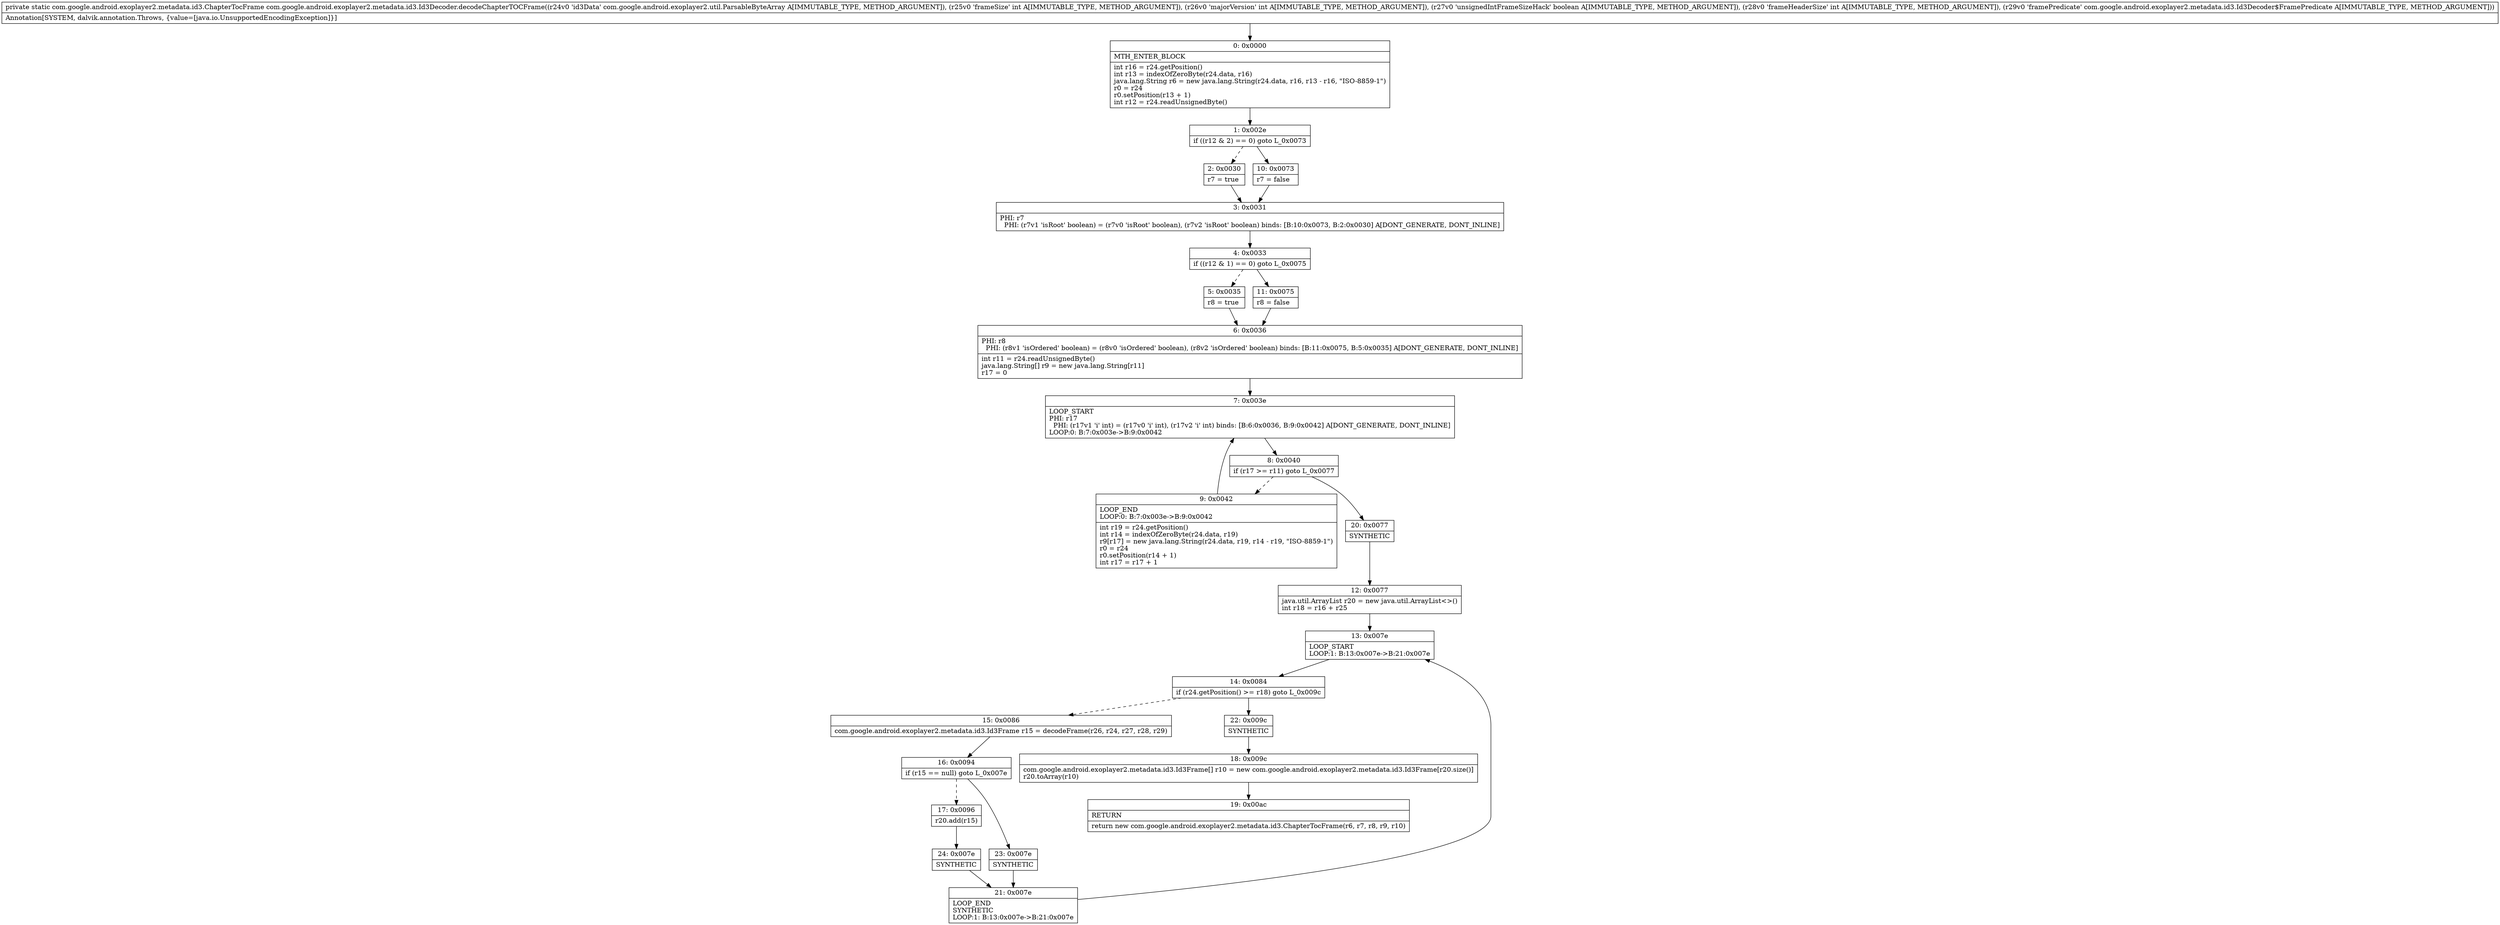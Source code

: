 digraph "CFG forcom.google.android.exoplayer2.metadata.id3.Id3Decoder.decodeChapterTOCFrame(Lcom\/google\/android\/exoplayer2\/util\/ParsableByteArray;IIZILcom\/google\/android\/exoplayer2\/metadata\/id3\/Id3Decoder$FramePredicate;)Lcom\/google\/android\/exoplayer2\/metadata\/id3\/ChapterTocFrame;" {
Node_0 [shape=record,label="{0\:\ 0x0000|MTH_ENTER_BLOCK\l|int r16 = r24.getPosition()\lint r13 = indexOfZeroByte(r24.data, r16)\ljava.lang.String r6 = new java.lang.String(r24.data, r16, r13 \- r16, \"ISO\-8859\-1\")\lr0 = r24\lr0.setPosition(r13 + 1)\lint r12 = r24.readUnsignedByte()\l}"];
Node_1 [shape=record,label="{1\:\ 0x002e|if ((r12 & 2) == 0) goto L_0x0073\l}"];
Node_2 [shape=record,label="{2\:\ 0x0030|r7 = true\l}"];
Node_3 [shape=record,label="{3\:\ 0x0031|PHI: r7 \l  PHI: (r7v1 'isRoot' boolean) = (r7v0 'isRoot' boolean), (r7v2 'isRoot' boolean) binds: [B:10:0x0073, B:2:0x0030] A[DONT_GENERATE, DONT_INLINE]\l}"];
Node_4 [shape=record,label="{4\:\ 0x0033|if ((r12 & 1) == 0) goto L_0x0075\l}"];
Node_5 [shape=record,label="{5\:\ 0x0035|r8 = true\l}"];
Node_6 [shape=record,label="{6\:\ 0x0036|PHI: r8 \l  PHI: (r8v1 'isOrdered' boolean) = (r8v0 'isOrdered' boolean), (r8v2 'isOrdered' boolean) binds: [B:11:0x0075, B:5:0x0035] A[DONT_GENERATE, DONT_INLINE]\l|int r11 = r24.readUnsignedByte()\ljava.lang.String[] r9 = new java.lang.String[r11]\lr17 = 0\l}"];
Node_7 [shape=record,label="{7\:\ 0x003e|LOOP_START\lPHI: r17 \l  PHI: (r17v1 'i' int) = (r17v0 'i' int), (r17v2 'i' int) binds: [B:6:0x0036, B:9:0x0042] A[DONT_GENERATE, DONT_INLINE]\lLOOP:0: B:7:0x003e\-\>B:9:0x0042\l}"];
Node_8 [shape=record,label="{8\:\ 0x0040|if (r17 \>= r11) goto L_0x0077\l}"];
Node_9 [shape=record,label="{9\:\ 0x0042|LOOP_END\lLOOP:0: B:7:0x003e\-\>B:9:0x0042\l|int r19 = r24.getPosition()\lint r14 = indexOfZeroByte(r24.data, r19)\lr9[r17] = new java.lang.String(r24.data, r19, r14 \- r19, \"ISO\-8859\-1\")\lr0 = r24\lr0.setPosition(r14 + 1)\lint r17 = r17 + 1\l}"];
Node_10 [shape=record,label="{10\:\ 0x0073|r7 = false\l}"];
Node_11 [shape=record,label="{11\:\ 0x0075|r8 = false\l}"];
Node_12 [shape=record,label="{12\:\ 0x0077|java.util.ArrayList r20 = new java.util.ArrayList\<\>()\lint r18 = r16 + r25\l}"];
Node_13 [shape=record,label="{13\:\ 0x007e|LOOP_START\lLOOP:1: B:13:0x007e\-\>B:21:0x007e\l}"];
Node_14 [shape=record,label="{14\:\ 0x0084|if (r24.getPosition() \>= r18) goto L_0x009c\l}"];
Node_15 [shape=record,label="{15\:\ 0x0086|com.google.android.exoplayer2.metadata.id3.Id3Frame r15 = decodeFrame(r26, r24, r27, r28, r29)\l}"];
Node_16 [shape=record,label="{16\:\ 0x0094|if (r15 == null) goto L_0x007e\l}"];
Node_17 [shape=record,label="{17\:\ 0x0096|r20.add(r15)\l}"];
Node_18 [shape=record,label="{18\:\ 0x009c|com.google.android.exoplayer2.metadata.id3.Id3Frame[] r10 = new com.google.android.exoplayer2.metadata.id3.Id3Frame[r20.size()]\lr20.toArray(r10)\l}"];
Node_19 [shape=record,label="{19\:\ 0x00ac|RETURN\l|return new com.google.android.exoplayer2.metadata.id3.ChapterTocFrame(r6, r7, r8, r9, r10)\l}"];
Node_20 [shape=record,label="{20\:\ 0x0077|SYNTHETIC\l}"];
Node_21 [shape=record,label="{21\:\ 0x007e|LOOP_END\lSYNTHETIC\lLOOP:1: B:13:0x007e\-\>B:21:0x007e\l}"];
Node_22 [shape=record,label="{22\:\ 0x009c|SYNTHETIC\l}"];
Node_23 [shape=record,label="{23\:\ 0x007e|SYNTHETIC\l}"];
Node_24 [shape=record,label="{24\:\ 0x007e|SYNTHETIC\l}"];
MethodNode[shape=record,label="{private static com.google.android.exoplayer2.metadata.id3.ChapterTocFrame com.google.android.exoplayer2.metadata.id3.Id3Decoder.decodeChapterTOCFrame((r24v0 'id3Data' com.google.android.exoplayer2.util.ParsableByteArray A[IMMUTABLE_TYPE, METHOD_ARGUMENT]), (r25v0 'frameSize' int A[IMMUTABLE_TYPE, METHOD_ARGUMENT]), (r26v0 'majorVersion' int A[IMMUTABLE_TYPE, METHOD_ARGUMENT]), (r27v0 'unsignedIntFrameSizeHack' boolean A[IMMUTABLE_TYPE, METHOD_ARGUMENT]), (r28v0 'frameHeaderSize' int A[IMMUTABLE_TYPE, METHOD_ARGUMENT]), (r29v0 'framePredicate' com.google.android.exoplayer2.metadata.id3.Id3Decoder$FramePredicate A[IMMUTABLE_TYPE, METHOD_ARGUMENT]))  | Annotation[SYSTEM, dalvik.annotation.Throws, \{value=[java.io.UnsupportedEncodingException]\}]\l}"];
MethodNode -> Node_0;
Node_0 -> Node_1;
Node_1 -> Node_2[style=dashed];
Node_1 -> Node_10;
Node_2 -> Node_3;
Node_3 -> Node_4;
Node_4 -> Node_5[style=dashed];
Node_4 -> Node_11;
Node_5 -> Node_6;
Node_6 -> Node_7;
Node_7 -> Node_8;
Node_8 -> Node_9[style=dashed];
Node_8 -> Node_20;
Node_9 -> Node_7;
Node_10 -> Node_3;
Node_11 -> Node_6;
Node_12 -> Node_13;
Node_13 -> Node_14;
Node_14 -> Node_15[style=dashed];
Node_14 -> Node_22;
Node_15 -> Node_16;
Node_16 -> Node_17[style=dashed];
Node_16 -> Node_23;
Node_17 -> Node_24;
Node_18 -> Node_19;
Node_20 -> Node_12;
Node_21 -> Node_13;
Node_22 -> Node_18;
Node_23 -> Node_21;
Node_24 -> Node_21;
}

